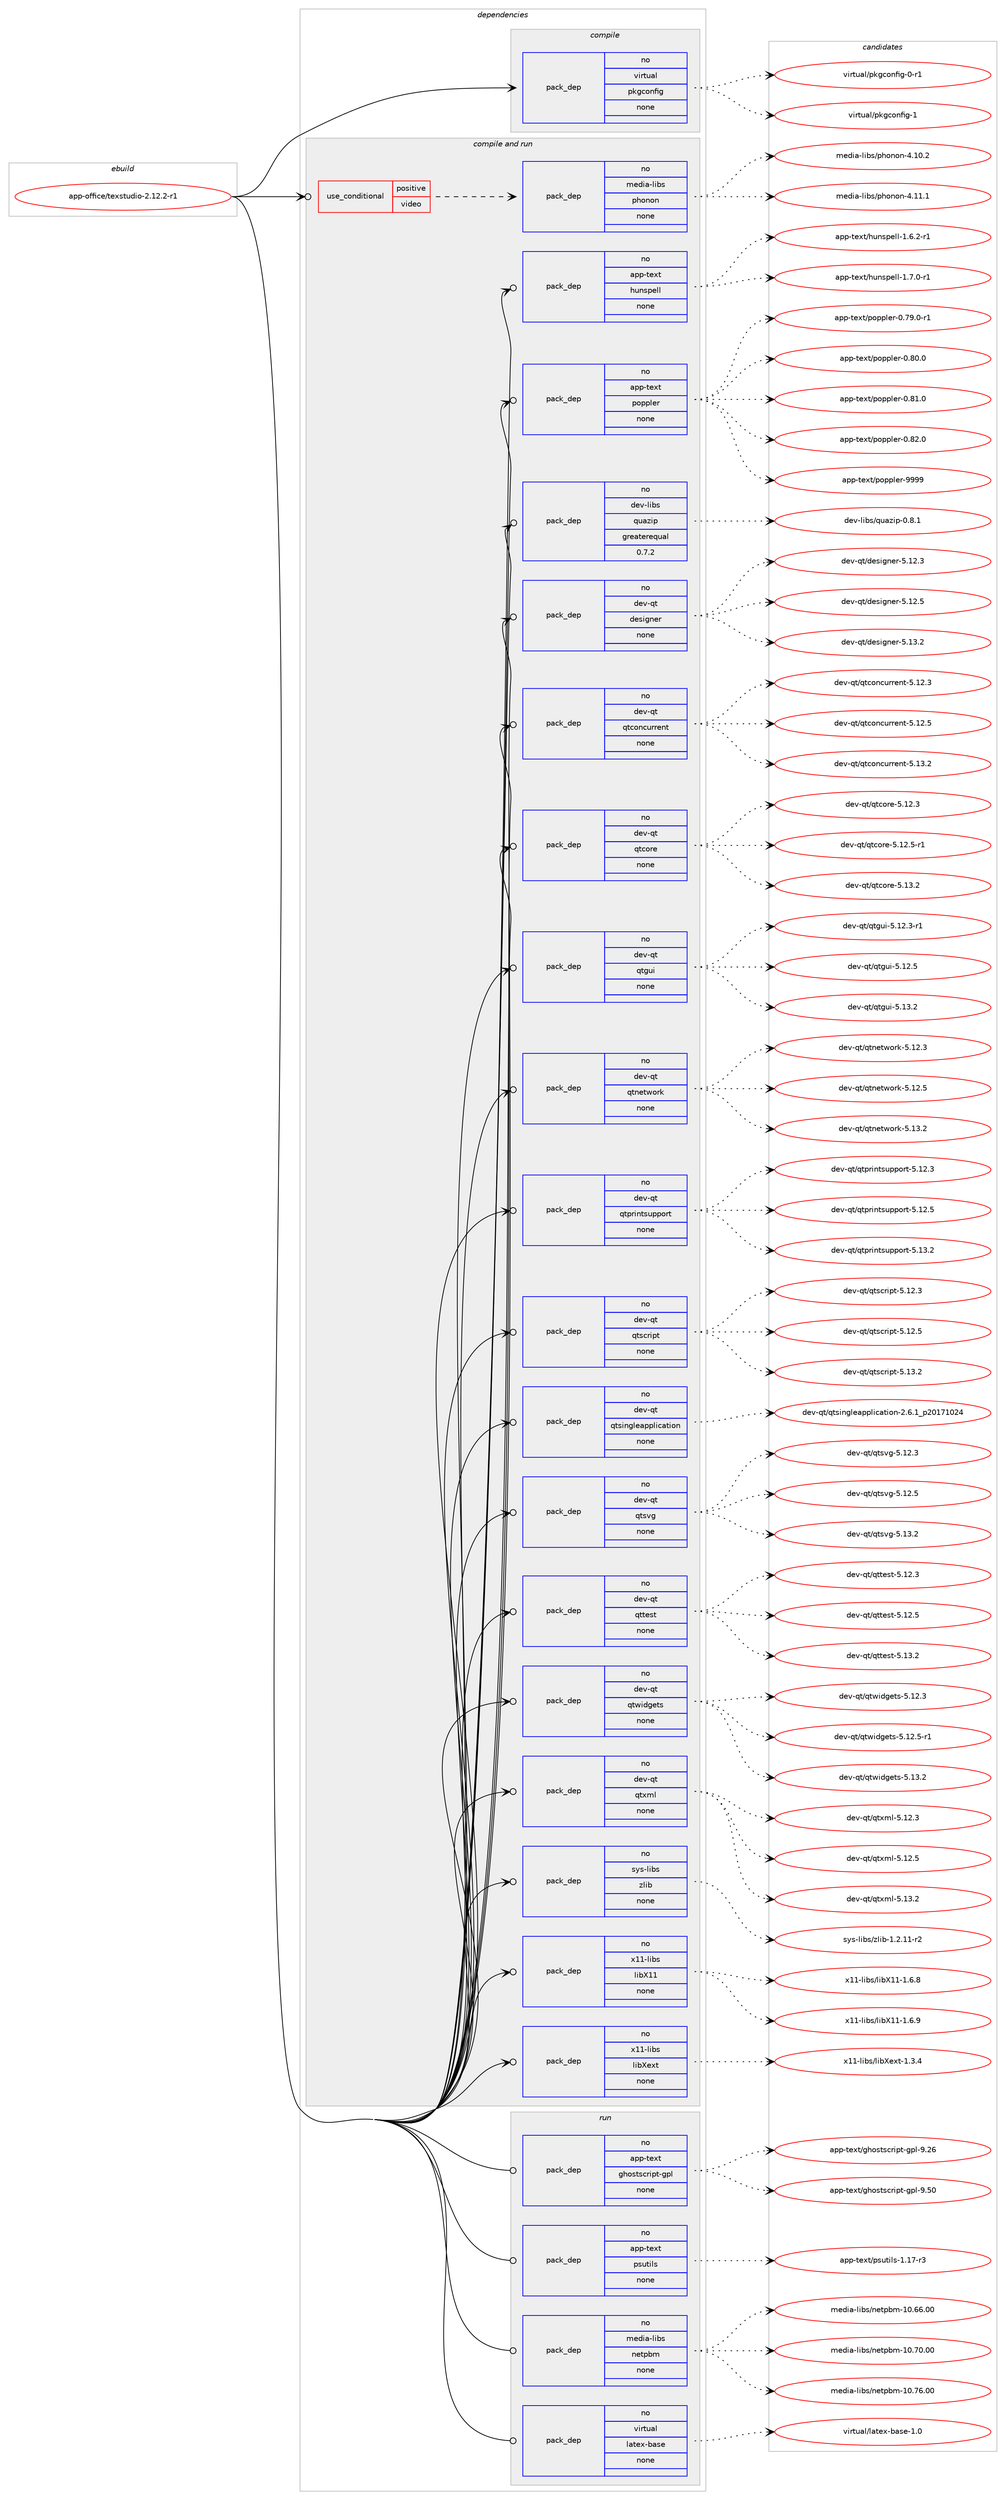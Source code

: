 digraph prolog {

# *************
# Graph options
# *************

newrank=true;
concentrate=true;
compound=true;
graph [rankdir=LR,fontname=Helvetica,fontsize=10,ranksep=1.5];#, ranksep=2.5, nodesep=0.2];
edge  [arrowhead=vee];
node  [fontname=Helvetica,fontsize=10];

# **********
# The ebuild
# **********

subgraph cluster_leftcol {
color=gray;
rank=same;
label=<<i>ebuild</i>>;
id [label="app-office/texstudio-2.12.2-r1", color=red, width=4, href="../app-office/texstudio-2.12.2-r1.svg"];
}

# ****************
# The dependencies
# ****************

subgraph cluster_midcol {
color=gray;
label=<<i>dependencies</i>>;
subgraph cluster_compile {
fillcolor="#eeeeee";
style=filled;
label=<<i>compile</i>>;
subgraph pack374969 {
dependency504352 [label=<<TABLE BORDER="0" CELLBORDER="1" CELLSPACING="0" CELLPADDING="4" WIDTH="220"><TR><TD ROWSPAN="6" CELLPADDING="30">pack_dep</TD></TR><TR><TD WIDTH="110">no</TD></TR><TR><TD>virtual</TD></TR><TR><TD>pkgconfig</TD></TR><TR><TD>none</TD></TR><TR><TD></TD></TR></TABLE>>, shape=none, color=blue];
}
id:e -> dependency504352:w [weight=20,style="solid",arrowhead="vee"];
}
subgraph cluster_compileandrun {
fillcolor="#eeeeee";
style=filled;
label=<<i>compile and run</i>>;
subgraph cond120271 {
dependency504353 [label=<<TABLE BORDER="0" CELLBORDER="1" CELLSPACING="0" CELLPADDING="4"><TR><TD ROWSPAN="3" CELLPADDING="10">use_conditional</TD></TR><TR><TD>positive</TD></TR><TR><TD>video</TD></TR></TABLE>>, shape=none, color=red];
subgraph pack374970 {
dependency504354 [label=<<TABLE BORDER="0" CELLBORDER="1" CELLSPACING="0" CELLPADDING="4" WIDTH="220"><TR><TD ROWSPAN="6" CELLPADDING="30">pack_dep</TD></TR><TR><TD WIDTH="110">no</TD></TR><TR><TD>media-libs</TD></TR><TR><TD>phonon</TD></TR><TR><TD>none</TD></TR><TR><TD></TD></TR></TABLE>>, shape=none, color=blue];
}
dependency504353:e -> dependency504354:w [weight=20,style="dashed",arrowhead="vee"];
}
id:e -> dependency504353:w [weight=20,style="solid",arrowhead="odotvee"];
subgraph pack374971 {
dependency504355 [label=<<TABLE BORDER="0" CELLBORDER="1" CELLSPACING="0" CELLPADDING="4" WIDTH="220"><TR><TD ROWSPAN="6" CELLPADDING="30">pack_dep</TD></TR><TR><TD WIDTH="110">no</TD></TR><TR><TD>app-text</TD></TR><TR><TD>hunspell</TD></TR><TR><TD>none</TD></TR><TR><TD></TD></TR></TABLE>>, shape=none, color=blue];
}
id:e -> dependency504355:w [weight=20,style="solid",arrowhead="odotvee"];
subgraph pack374972 {
dependency504356 [label=<<TABLE BORDER="0" CELLBORDER="1" CELLSPACING="0" CELLPADDING="4" WIDTH="220"><TR><TD ROWSPAN="6" CELLPADDING="30">pack_dep</TD></TR><TR><TD WIDTH="110">no</TD></TR><TR><TD>app-text</TD></TR><TR><TD>poppler</TD></TR><TR><TD>none</TD></TR><TR><TD></TD></TR></TABLE>>, shape=none, color=blue];
}
id:e -> dependency504356:w [weight=20,style="solid",arrowhead="odotvee"];
subgraph pack374973 {
dependency504357 [label=<<TABLE BORDER="0" CELLBORDER="1" CELLSPACING="0" CELLPADDING="4" WIDTH="220"><TR><TD ROWSPAN="6" CELLPADDING="30">pack_dep</TD></TR><TR><TD WIDTH="110">no</TD></TR><TR><TD>dev-libs</TD></TR><TR><TD>quazip</TD></TR><TR><TD>greaterequal</TD></TR><TR><TD>0.7.2</TD></TR></TABLE>>, shape=none, color=blue];
}
id:e -> dependency504357:w [weight=20,style="solid",arrowhead="odotvee"];
subgraph pack374974 {
dependency504358 [label=<<TABLE BORDER="0" CELLBORDER="1" CELLSPACING="0" CELLPADDING="4" WIDTH="220"><TR><TD ROWSPAN="6" CELLPADDING="30">pack_dep</TD></TR><TR><TD WIDTH="110">no</TD></TR><TR><TD>dev-qt</TD></TR><TR><TD>designer</TD></TR><TR><TD>none</TD></TR><TR><TD></TD></TR></TABLE>>, shape=none, color=blue];
}
id:e -> dependency504358:w [weight=20,style="solid",arrowhead="odotvee"];
subgraph pack374975 {
dependency504359 [label=<<TABLE BORDER="0" CELLBORDER="1" CELLSPACING="0" CELLPADDING="4" WIDTH="220"><TR><TD ROWSPAN="6" CELLPADDING="30">pack_dep</TD></TR><TR><TD WIDTH="110">no</TD></TR><TR><TD>dev-qt</TD></TR><TR><TD>qtconcurrent</TD></TR><TR><TD>none</TD></TR><TR><TD></TD></TR></TABLE>>, shape=none, color=blue];
}
id:e -> dependency504359:w [weight=20,style="solid",arrowhead="odotvee"];
subgraph pack374976 {
dependency504360 [label=<<TABLE BORDER="0" CELLBORDER="1" CELLSPACING="0" CELLPADDING="4" WIDTH="220"><TR><TD ROWSPAN="6" CELLPADDING="30">pack_dep</TD></TR><TR><TD WIDTH="110">no</TD></TR><TR><TD>dev-qt</TD></TR><TR><TD>qtcore</TD></TR><TR><TD>none</TD></TR><TR><TD></TD></TR></TABLE>>, shape=none, color=blue];
}
id:e -> dependency504360:w [weight=20,style="solid",arrowhead="odotvee"];
subgraph pack374977 {
dependency504361 [label=<<TABLE BORDER="0" CELLBORDER="1" CELLSPACING="0" CELLPADDING="4" WIDTH="220"><TR><TD ROWSPAN="6" CELLPADDING="30">pack_dep</TD></TR><TR><TD WIDTH="110">no</TD></TR><TR><TD>dev-qt</TD></TR><TR><TD>qtgui</TD></TR><TR><TD>none</TD></TR><TR><TD></TD></TR></TABLE>>, shape=none, color=blue];
}
id:e -> dependency504361:w [weight=20,style="solid",arrowhead="odotvee"];
subgraph pack374978 {
dependency504362 [label=<<TABLE BORDER="0" CELLBORDER="1" CELLSPACING="0" CELLPADDING="4" WIDTH="220"><TR><TD ROWSPAN="6" CELLPADDING="30">pack_dep</TD></TR><TR><TD WIDTH="110">no</TD></TR><TR><TD>dev-qt</TD></TR><TR><TD>qtnetwork</TD></TR><TR><TD>none</TD></TR><TR><TD></TD></TR></TABLE>>, shape=none, color=blue];
}
id:e -> dependency504362:w [weight=20,style="solid",arrowhead="odotvee"];
subgraph pack374979 {
dependency504363 [label=<<TABLE BORDER="0" CELLBORDER="1" CELLSPACING="0" CELLPADDING="4" WIDTH="220"><TR><TD ROWSPAN="6" CELLPADDING="30">pack_dep</TD></TR><TR><TD WIDTH="110">no</TD></TR><TR><TD>dev-qt</TD></TR><TR><TD>qtprintsupport</TD></TR><TR><TD>none</TD></TR><TR><TD></TD></TR></TABLE>>, shape=none, color=blue];
}
id:e -> dependency504363:w [weight=20,style="solid",arrowhead="odotvee"];
subgraph pack374980 {
dependency504364 [label=<<TABLE BORDER="0" CELLBORDER="1" CELLSPACING="0" CELLPADDING="4" WIDTH="220"><TR><TD ROWSPAN="6" CELLPADDING="30">pack_dep</TD></TR><TR><TD WIDTH="110">no</TD></TR><TR><TD>dev-qt</TD></TR><TR><TD>qtscript</TD></TR><TR><TD>none</TD></TR><TR><TD></TD></TR></TABLE>>, shape=none, color=blue];
}
id:e -> dependency504364:w [weight=20,style="solid",arrowhead="odotvee"];
subgraph pack374981 {
dependency504365 [label=<<TABLE BORDER="0" CELLBORDER="1" CELLSPACING="0" CELLPADDING="4" WIDTH="220"><TR><TD ROWSPAN="6" CELLPADDING="30">pack_dep</TD></TR><TR><TD WIDTH="110">no</TD></TR><TR><TD>dev-qt</TD></TR><TR><TD>qtsingleapplication</TD></TR><TR><TD>none</TD></TR><TR><TD></TD></TR></TABLE>>, shape=none, color=blue];
}
id:e -> dependency504365:w [weight=20,style="solid",arrowhead="odotvee"];
subgraph pack374982 {
dependency504366 [label=<<TABLE BORDER="0" CELLBORDER="1" CELLSPACING="0" CELLPADDING="4" WIDTH="220"><TR><TD ROWSPAN="6" CELLPADDING="30">pack_dep</TD></TR><TR><TD WIDTH="110">no</TD></TR><TR><TD>dev-qt</TD></TR><TR><TD>qtsvg</TD></TR><TR><TD>none</TD></TR><TR><TD></TD></TR></TABLE>>, shape=none, color=blue];
}
id:e -> dependency504366:w [weight=20,style="solid",arrowhead="odotvee"];
subgraph pack374983 {
dependency504367 [label=<<TABLE BORDER="0" CELLBORDER="1" CELLSPACING="0" CELLPADDING="4" WIDTH="220"><TR><TD ROWSPAN="6" CELLPADDING="30">pack_dep</TD></TR><TR><TD WIDTH="110">no</TD></TR><TR><TD>dev-qt</TD></TR><TR><TD>qttest</TD></TR><TR><TD>none</TD></TR><TR><TD></TD></TR></TABLE>>, shape=none, color=blue];
}
id:e -> dependency504367:w [weight=20,style="solid",arrowhead="odotvee"];
subgraph pack374984 {
dependency504368 [label=<<TABLE BORDER="0" CELLBORDER="1" CELLSPACING="0" CELLPADDING="4" WIDTH="220"><TR><TD ROWSPAN="6" CELLPADDING="30">pack_dep</TD></TR><TR><TD WIDTH="110">no</TD></TR><TR><TD>dev-qt</TD></TR><TR><TD>qtwidgets</TD></TR><TR><TD>none</TD></TR><TR><TD></TD></TR></TABLE>>, shape=none, color=blue];
}
id:e -> dependency504368:w [weight=20,style="solid",arrowhead="odotvee"];
subgraph pack374985 {
dependency504369 [label=<<TABLE BORDER="0" CELLBORDER="1" CELLSPACING="0" CELLPADDING="4" WIDTH="220"><TR><TD ROWSPAN="6" CELLPADDING="30">pack_dep</TD></TR><TR><TD WIDTH="110">no</TD></TR><TR><TD>dev-qt</TD></TR><TR><TD>qtxml</TD></TR><TR><TD>none</TD></TR><TR><TD></TD></TR></TABLE>>, shape=none, color=blue];
}
id:e -> dependency504369:w [weight=20,style="solid",arrowhead="odotvee"];
subgraph pack374986 {
dependency504370 [label=<<TABLE BORDER="0" CELLBORDER="1" CELLSPACING="0" CELLPADDING="4" WIDTH="220"><TR><TD ROWSPAN="6" CELLPADDING="30">pack_dep</TD></TR><TR><TD WIDTH="110">no</TD></TR><TR><TD>sys-libs</TD></TR><TR><TD>zlib</TD></TR><TR><TD>none</TD></TR><TR><TD></TD></TR></TABLE>>, shape=none, color=blue];
}
id:e -> dependency504370:w [weight=20,style="solid",arrowhead="odotvee"];
subgraph pack374987 {
dependency504371 [label=<<TABLE BORDER="0" CELLBORDER="1" CELLSPACING="0" CELLPADDING="4" WIDTH="220"><TR><TD ROWSPAN="6" CELLPADDING="30">pack_dep</TD></TR><TR><TD WIDTH="110">no</TD></TR><TR><TD>x11-libs</TD></TR><TR><TD>libX11</TD></TR><TR><TD>none</TD></TR><TR><TD></TD></TR></TABLE>>, shape=none, color=blue];
}
id:e -> dependency504371:w [weight=20,style="solid",arrowhead="odotvee"];
subgraph pack374988 {
dependency504372 [label=<<TABLE BORDER="0" CELLBORDER="1" CELLSPACING="0" CELLPADDING="4" WIDTH="220"><TR><TD ROWSPAN="6" CELLPADDING="30">pack_dep</TD></TR><TR><TD WIDTH="110">no</TD></TR><TR><TD>x11-libs</TD></TR><TR><TD>libXext</TD></TR><TR><TD>none</TD></TR><TR><TD></TD></TR></TABLE>>, shape=none, color=blue];
}
id:e -> dependency504372:w [weight=20,style="solid",arrowhead="odotvee"];
}
subgraph cluster_run {
fillcolor="#eeeeee";
style=filled;
label=<<i>run</i>>;
subgraph pack374989 {
dependency504373 [label=<<TABLE BORDER="0" CELLBORDER="1" CELLSPACING="0" CELLPADDING="4" WIDTH="220"><TR><TD ROWSPAN="6" CELLPADDING="30">pack_dep</TD></TR><TR><TD WIDTH="110">no</TD></TR><TR><TD>app-text</TD></TR><TR><TD>ghostscript-gpl</TD></TR><TR><TD>none</TD></TR><TR><TD></TD></TR></TABLE>>, shape=none, color=blue];
}
id:e -> dependency504373:w [weight=20,style="solid",arrowhead="odot"];
subgraph pack374990 {
dependency504374 [label=<<TABLE BORDER="0" CELLBORDER="1" CELLSPACING="0" CELLPADDING="4" WIDTH="220"><TR><TD ROWSPAN="6" CELLPADDING="30">pack_dep</TD></TR><TR><TD WIDTH="110">no</TD></TR><TR><TD>app-text</TD></TR><TR><TD>psutils</TD></TR><TR><TD>none</TD></TR><TR><TD></TD></TR></TABLE>>, shape=none, color=blue];
}
id:e -> dependency504374:w [weight=20,style="solid",arrowhead="odot"];
subgraph pack374991 {
dependency504375 [label=<<TABLE BORDER="0" CELLBORDER="1" CELLSPACING="0" CELLPADDING="4" WIDTH="220"><TR><TD ROWSPAN="6" CELLPADDING="30">pack_dep</TD></TR><TR><TD WIDTH="110">no</TD></TR><TR><TD>media-libs</TD></TR><TR><TD>netpbm</TD></TR><TR><TD>none</TD></TR><TR><TD></TD></TR></TABLE>>, shape=none, color=blue];
}
id:e -> dependency504375:w [weight=20,style="solid",arrowhead="odot"];
subgraph pack374992 {
dependency504376 [label=<<TABLE BORDER="0" CELLBORDER="1" CELLSPACING="0" CELLPADDING="4" WIDTH="220"><TR><TD ROWSPAN="6" CELLPADDING="30">pack_dep</TD></TR><TR><TD WIDTH="110">no</TD></TR><TR><TD>virtual</TD></TR><TR><TD>latex-base</TD></TR><TR><TD>none</TD></TR><TR><TD></TD></TR></TABLE>>, shape=none, color=blue];
}
id:e -> dependency504376:w [weight=20,style="solid",arrowhead="odot"];
}
}

# **************
# The candidates
# **************

subgraph cluster_choices {
rank=same;
color=gray;
label=<<i>candidates</i>>;

subgraph choice374969 {
color=black;
nodesep=1;
choice11810511411611797108471121071039911111010210510345484511449 [label="virtual/pkgconfig-0-r1", color=red, width=4,href="../virtual/pkgconfig-0-r1.svg"];
choice1181051141161179710847112107103991111101021051034549 [label="virtual/pkgconfig-1", color=red, width=4,href="../virtual/pkgconfig-1.svg"];
dependency504352:e -> choice11810511411611797108471121071039911111010210510345484511449:w [style=dotted,weight="100"];
dependency504352:e -> choice1181051141161179710847112107103991111101021051034549:w [style=dotted,weight="100"];
}
subgraph choice374970 {
color=black;
nodesep=1;
choice1091011001059745108105981154711210411111011111045524649484650 [label="media-libs/phonon-4.10.2", color=red, width=4,href="../media-libs/phonon-4.10.2.svg"];
choice1091011001059745108105981154711210411111011111045524649494649 [label="media-libs/phonon-4.11.1", color=red, width=4,href="../media-libs/phonon-4.11.1.svg"];
dependency504354:e -> choice1091011001059745108105981154711210411111011111045524649484650:w [style=dotted,weight="100"];
dependency504354:e -> choice1091011001059745108105981154711210411111011111045524649494649:w [style=dotted,weight="100"];
}
subgraph choice374971 {
color=black;
nodesep=1;
choice9711211245116101120116471041171101151121011081084549465446504511449 [label="app-text/hunspell-1.6.2-r1", color=red, width=4,href="../app-text/hunspell-1.6.2-r1.svg"];
choice9711211245116101120116471041171101151121011081084549465546484511449 [label="app-text/hunspell-1.7.0-r1", color=red, width=4,href="../app-text/hunspell-1.7.0-r1.svg"];
dependency504355:e -> choice9711211245116101120116471041171101151121011081084549465446504511449:w [style=dotted,weight="100"];
dependency504355:e -> choice9711211245116101120116471041171101151121011081084549465546484511449:w [style=dotted,weight="100"];
}
subgraph choice374972 {
color=black;
nodesep=1;
choice971121124511610112011647112111112112108101114454846555746484511449 [label="app-text/poppler-0.79.0-r1", color=red, width=4,href="../app-text/poppler-0.79.0-r1.svg"];
choice97112112451161011201164711211111211210810111445484656484648 [label="app-text/poppler-0.80.0", color=red, width=4,href="../app-text/poppler-0.80.0.svg"];
choice97112112451161011201164711211111211210810111445484656494648 [label="app-text/poppler-0.81.0", color=red, width=4,href="../app-text/poppler-0.81.0.svg"];
choice97112112451161011201164711211111211210810111445484656504648 [label="app-text/poppler-0.82.0", color=red, width=4,href="../app-text/poppler-0.82.0.svg"];
choice9711211245116101120116471121111121121081011144557575757 [label="app-text/poppler-9999", color=red, width=4,href="../app-text/poppler-9999.svg"];
dependency504356:e -> choice971121124511610112011647112111112112108101114454846555746484511449:w [style=dotted,weight="100"];
dependency504356:e -> choice97112112451161011201164711211111211210810111445484656484648:w [style=dotted,weight="100"];
dependency504356:e -> choice97112112451161011201164711211111211210810111445484656494648:w [style=dotted,weight="100"];
dependency504356:e -> choice97112112451161011201164711211111211210810111445484656504648:w [style=dotted,weight="100"];
dependency504356:e -> choice9711211245116101120116471121111121121081011144557575757:w [style=dotted,weight="100"];
}
subgraph choice374973 {
color=black;
nodesep=1;
choice10010111845108105981154711311797122105112454846564649 [label="dev-libs/quazip-0.8.1", color=red, width=4,href="../dev-libs/quazip-0.8.1.svg"];
dependency504357:e -> choice10010111845108105981154711311797122105112454846564649:w [style=dotted,weight="100"];
}
subgraph choice374974 {
color=black;
nodesep=1;
choice100101118451131164710010111510510311010111445534649504651 [label="dev-qt/designer-5.12.3", color=red, width=4,href="../dev-qt/designer-5.12.3.svg"];
choice100101118451131164710010111510510311010111445534649504653 [label="dev-qt/designer-5.12.5", color=red, width=4,href="../dev-qt/designer-5.12.5.svg"];
choice100101118451131164710010111510510311010111445534649514650 [label="dev-qt/designer-5.13.2", color=red, width=4,href="../dev-qt/designer-5.13.2.svg"];
dependency504358:e -> choice100101118451131164710010111510510311010111445534649504651:w [style=dotted,weight="100"];
dependency504358:e -> choice100101118451131164710010111510510311010111445534649504653:w [style=dotted,weight="100"];
dependency504358:e -> choice100101118451131164710010111510510311010111445534649514650:w [style=dotted,weight="100"];
}
subgraph choice374975 {
color=black;
nodesep=1;
choice1001011184511311647113116991111109911711411410111011645534649504651 [label="dev-qt/qtconcurrent-5.12.3", color=red, width=4,href="../dev-qt/qtconcurrent-5.12.3.svg"];
choice1001011184511311647113116991111109911711411410111011645534649504653 [label="dev-qt/qtconcurrent-5.12.5", color=red, width=4,href="../dev-qt/qtconcurrent-5.12.5.svg"];
choice1001011184511311647113116991111109911711411410111011645534649514650 [label="dev-qt/qtconcurrent-5.13.2", color=red, width=4,href="../dev-qt/qtconcurrent-5.13.2.svg"];
dependency504359:e -> choice1001011184511311647113116991111109911711411410111011645534649504651:w [style=dotted,weight="100"];
dependency504359:e -> choice1001011184511311647113116991111109911711411410111011645534649504653:w [style=dotted,weight="100"];
dependency504359:e -> choice1001011184511311647113116991111109911711411410111011645534649514650:w [style=dotted,weight="100"];
}
subgraph choice374976 {
color=black;
nodesep=1;
choice10010111845113116471131169911111410145534649504651 [label="dev-qt/qtcore-5.12.3", color=red, width=4,href="../dev-qt/qtcore-5.12.3.svg"];
choice100101118451131164711311699111114101455346495046534511449 [label="dev-qt/qtcore-5.12.5-r1", color=red, width=4,href="../dev-qt/qtcore-5.12.5-r1.svg"];
choice10010111845113116471131169911111410145534649514650 [label="dev-qt/qtcore-5.13.2", color=red, width=4,href="../dev-qt/qtcore-5.13.2.svg"];
dependency504360:e -> choice10010111845113116471131169911111410145534649504651:w [style=dotted,weight="100"];
dependency504360:e -> choice100101118451131164711311699111114101455346495046534511449:w [style=dotted,weight="100"];
dependency504360:e -> choice10010111845113116471131169911111410145534649514650:w [style=dotted,weight="100"];
}
subgraph choice374977 {
color=black;
nodesep=1;
choice1001011184511311647113116103117105455346495046514511449 [label="dev-qt/qtgui-5.12.3-r1", color=red, width=4,href="../dev-qt/qtgui-5.12.3-r1.svg"];
choice100101118451131164711311610311710545534649504653 [label="dev-qt/qtgui-5.12.5", color=red, width=4,href="../dev-qt/qtgui-5.12.5.svg"];
choice100101118451131164711311610311710545534649514650 [label="dev-qt/qtgui-5.13.2", color=red, width=4,href="../dev-qt/qtgui-5.13.2.svg"];
dependency504361:e -> choice1001011184511311647113116103117105455346495046514511449:w [style=dotted,weight="100"];
dependency504361:e -> choice100101118451131164711311610311710545534649504653:w [style=dotted,weight="100"];
dependency504361:e -> choice100101118451131164711311610311710545534649514650:w [style=dotted,weight="100"];
}
subgraph choice374978 {
color=black;
nodesep=1;
choice100101118451131164711311611010111611911111410745534649504651 [label="dev-qt/qtnetwork-5.12.3", color=red, width=4,href="../dev-qt/qtnetwork-5.12.3.svg"];
choice100101118451131164711311611010111611911111410745534649504653 [label="dev-qt/qtnetwork-5.12.5", color=red, width=4,href="../dev-qt/qtnetwork-5.12.5.svg"];
choice100101118451131164711311611010111611911111410745534649514650 [label="dev-qt/qtnetwork-5.13.2", color=red, width=4,href="../dev-qt/qtnetwork-5.13.2.svg"];
dependency504362:e -> choice100101118451131164711311611010111611911111410745534649504651:w [style=dotted,weight="100"];
dependency504362:e -> choice100101118451131164711311611010111611911111410745534649504653:w [style=dotted,weight="100"];
dependency504362:e -> choice100101118451131164711311611010111611911111410745534649514650:w [style=dotted,weight="100"];
}
subgraph choice374979 {
color=black;
nodesep=1;
choice100101118451131164711311611211410511011611511711211211111411645534649504651 [label="dev-qt/qtprintsupport-5.12.3", color=red, width=4,href="../dev-qt/qtprintsupport-5.12.3.svg"];
choice100101118451131164711311611211410511011611511711211211111411645534649504653 [label="dev-qt/qtprintsupport-5.12.5", color=red, width=4,href="../dev-qt/qtprintsupport-5.12.5.svg"];
choice100101118451131164711311611211410511011611511711211211111411645534649514650 [label="dev-qt/qtprintsupport-5.13.2", color=red, width=4,href="../dev-qt/qtprintsupport-5.13.2.svg"];
dependency504363:e -> choice100101118451131164711311611211410511011611511711211211111411645534649504651:w [style=dotted,weight="100"];
dependency504363:e -> choice100101118451131164711311611211410511011611511711211211111411645534649504653:w [style=dotted,weight="100"];
dependency504363:e -> choice100101118451131164711311611211410511011611511711211211111411645534649514650:w [style=dotted,weight="100"];
}
subgraph choice374980 {
color=black;
nodesep=1;
choice10010111845113116471131161159911410511211645534649504651 [label="dev-qt/qtscript-5.12.3", color=red, width=4,href="../dev-qt/qtscript-5.12.3.svg"];
choice10010111845113116471131161159911410511211645534649504653 [label="dev-qt/qtscript-5.12.5", color=red, width=4,href="../dev-qt/qtscript-5.12.5.svg"];
choice10010111845113116471131161159911410511211645534649514650 [label="dev-qt/qtscript-5.13.2", color=red, width=4,href="../dev-qt/qtscript-5.13.2.svg"];
dependency504364:e -> choice10010111845113116471131161159911410511211645534649504651:w [style=dotted,weight="100"];
dependency504364:e -> choice10010111845113116471131161159911410511211645534649504653:w [style=dotted,weight="100"];
dependency504364:e -> choice10010111845113116471131161159911410511211645534649514650:w [style=dotted,weight="100"];
}
subgraph choice374981 {
color=black;
nodesep=1;
choice1001011184511311647113116115105110103108101971121121081059997116105111110455046544649951125048495549485052 [label="dev-qt/qtsingleapplication-2.6.1_p20171024", color=red, width=4,href="../dev-qt/qtsingleapplication-2.6.1_p20171024.svg"];
dependency504365:e -> choice1001011184511311647113116115105110103108101971121121081059997116105111110455046544649951125048495549485052:w [style=dotted,weight="100"];
}
subgraph choice374982 {
color=black;
nodesep=1;
choice100101118451131164711311611511810345534649504651 [label="dev-qt/qtsvg-5.12.3", color=red, width=4,href="../dev-qt/qtsvg-5.12.3.svg"];
choice100101118451131164711311611511810345534649504653 [label="dev-qt/qtsvg-5.12.5", color=red, width=4,href="../dev-qt/qtsvg-5.12.5.svg"];
choice100101118451131164711311611511810345534649514650 [label="dev-qt/qtsvg-5.13.2", color=red, width=4,href="../dev-qt/qtsvg-5.13.2.svg"];
dependency504366:e -> choice100101118451131164711311611511810345534649504651:w [style=dotted,weight="100"];
dependency504366:e -> choice100101118451131164711311611511810345534649504653:w [style=dotted,weight="100"];
dependency504366:e -> choice100101118451131164711311611511810345534649514650:w [style=dotted,weight="100"];
}
subgraph choice374983 {
color=black;
nodesep=1;
choice100101118451131164711311611610111511645534649504651 [label="dev-qt/qttest-5.12.3", color=red, width=4,href="../dev-qt/qttest-5.12.3.svg"];
choice100101118451131164711311611610111511645534649504653 [label="dev-qt/qttest-5.12.5", color=red, width=4,href="../dev-qt/qttest-5.12.5.svg"];
choice100101118451131164711311611610111511645534649514650 [label="dev-qt/qttest-5.13.2", color=red, width=4,href="../dev-qt/qttest-5.13.2.svg"];
dependency504367:e -> choice100101118451131164711311611610111511645534649504651:w [style=dotted,weight="100"];
dependency504367:e -> choice100101118451131164711311611610111511645534649504653:w [style=dotted,weight="100"];
dependency504367:e -> choice100101118451131164711311611610111511645534649514650:w [style=dotted,weight="100"];
}
subgraph choice374984 {
color=black;
nodesep=1;
choice100101118451131164711311611910510010310111611545534649504651 [label="dev-qt/qtwidgets-5.12.3", color=red, width=4,href="../dev-qt/qtwidgets-5.12.3.svg"];
choice1001011184511311647113116119105100103101116115455346495046534511449 [label="dev-qt/qtwidgets-5.12.5-r1", color=red, width=4,href="../dev-qt/qtwidgets-5.12.5-r1.svg"];
choice100101118451131164711311611910510010310111611545534649514650 [label="dev-qt/qtwidgets-5.13.2", color=red, width=4,href="../dev-qt/qtwidgets-5.13.2.svg"];
dependency504368:e -> choice100101118451131164711311611910510010310111611545534649504651:w [style=dotted,weight="100"];
dependency504368:e -> choice1001011184511311647113116119105100103101116115455346495046534511449:w [style=dotted,weight="100"];
dependency504368:e -> choice100101118451131164711311611910510010310111611545534649514650:w [style=dotted,weight="100"];
}
subgraph choice374985 {
color=black;
nodesep=1;
choice100101118451131164711311612010910845534649504651 [label="dev-qt/qtxml-5.12.3", color=red, width=4,href="../dev-qt/qtxml-5.12.3.svg"];
choice100101118451131164711311612010910845534649504653 [label="dev-qt/qtxml-5.12.5", color=red, width=4,href="../dev-qt/qtxml-5.12.5.svg"];
choice100101118451131164711311612010910845534649514650 [label="dev-qt/qtxml-5.13.2", color=red, width=4,href="../dev-qt/qtxml-5.13.2.svg"];
dependency504369:e -> choice100101118451131164711311612010910845534649504651:w [style=dotted,weight="100"];
dependency504369:e -> choice100101118451131164711311612010910845534649504653:w [style=dotted,weight="100"];
dependency504369:e -> choice100101118451131164711311612010910845534649514650:w [style=dotted,weight="100"];
}
subgraph choice374986 {
color=black;
nodesep=1;
choice11512111545108105981154712210810598454946504649494511450 [label="sys-libs/zlib-1.2.11-r2", color=red, width=4,href="../sys-libs/zlib-1.2.11-r2.svg"];
dependency504370:e -> choice11512111545108105981154712210810598454946504649494511450:w [style=dotted,weight="100"];
}
subgraph choice374987 {
color=black;
nodesep=1;
choice120494945108105981154710810598884949454946544656 [label="x11-libs/libX11-1.6.8", color=red, width=4,href="../x11-libs/libX11-1.6.8.svg"];
choice120494945108105981154710810598884949454946544657 [label="x11-libs/libX11-1.6.9", color=red, width=4,href="../x11-libs/libX11-1.6.9.svg"];
dependency504371:e -> choice120494945108105981154710810598884949454946544656:w [style=dotted,weight="100"];
dependency504371:e -> choice120494945108105981154710810598884949454946544657:w [style=dotted,weight="100"];
}
subgraph choice374988 {
color=black;
nodesep=1;
choice12049494510810598115471081059888101120116454946514652 [label="x11-libs/libXext-1.3.4", color=red, width=4,href="../x11-libs/libXext-1.3.4.svg"];
dependency504372:e -> choice12049494510810598115471081059888101120116454946514652:w [style=dotted,weight="100"];
}
subgraph choice374989 {
color=black;
nodesep=1;
choice97112112451161011201164710310411111511611599114105112116451031121084557465054 [label="app-text/ghostscript-gpl-9.26", color=red, width=4,href="../app-text/ghostscript-gpl-9.26.svg"];
choice97112112451161011201164710310411111511611599114105112116451031121084557465348 [label="app-text/ghostscript-gpl-9.50", color=red, width=4,href="../app-text/ghostscript-gpl-9.50.svg"];
dependency504373:e -> choice97112112451161011201164710310411111511611599114105112116451031121084557465054:w [style=dotted,weight="100"];
dependency504373:e -> choice97112112451161011201164710310411111511611599114105112116451031121084557465348:w [style=dotted,weight="100"];
}
subgraph choice374990 {
color=black;
nodesep=1;
choice97112112451161011201164711211511711610510811545494649554511451 [label="app-text/psutils-1.17-r3", color=red, width=4,href="../app-text/psutils-1.17-r3.svg"];
dependency504374:e -> choice97112112451161011201164711211511711610510811545494649554511451:w [style=dotted,weight="100"];
}
subgraph choice374991 {
color=black;
nodesep=1;
choice1091011001059745108105981154711010111611298109454948465454464848 [label="media-libs/netpbm-10.66.00", color=red, width=4,href="../media-libs/netpbm-10.66.00.svg"];
choice1091011001059745108105981154711010111611298109454948465548464848 [label="media-libs/netpbm-10.70.00", color=red, width=4,href="../media-libs/netpbm-10.70.00.svg"];
choice1091011001059745108105981154711010111611298109454948465554464848 [label="media-libs/netpbm-10.76.00", color=red, width=4,href="../media-libs/netpbm-10.76.00.svg"];
dependency504375:e -> choice1091011001059745108105981154711010111611298109454948465454464848:w [style=dotted,weight="100"];
dependency504375:e -> choice1091011001059745108105981154711010111611298109454948465548464848:w [style=dotted,weight="100"];
dependency504375:e -> choice1091011001059745108105981154711010111611298109454948465554464848:w [style=dotted,weight="100"];
}
subgraph choice374992 {
color=black;
nodesep=1;
choice11810511411611797108471089711610112045989711510145494648 [label="virtual/latex-base-1.0", color=red, width=4,href="../virtual/latex-base-1.0.svg"];
dependency504376:e -> choice11810511411611797108471089711610112045989711510145494648:w [style=dotted,weight="100"];
}
}

}
